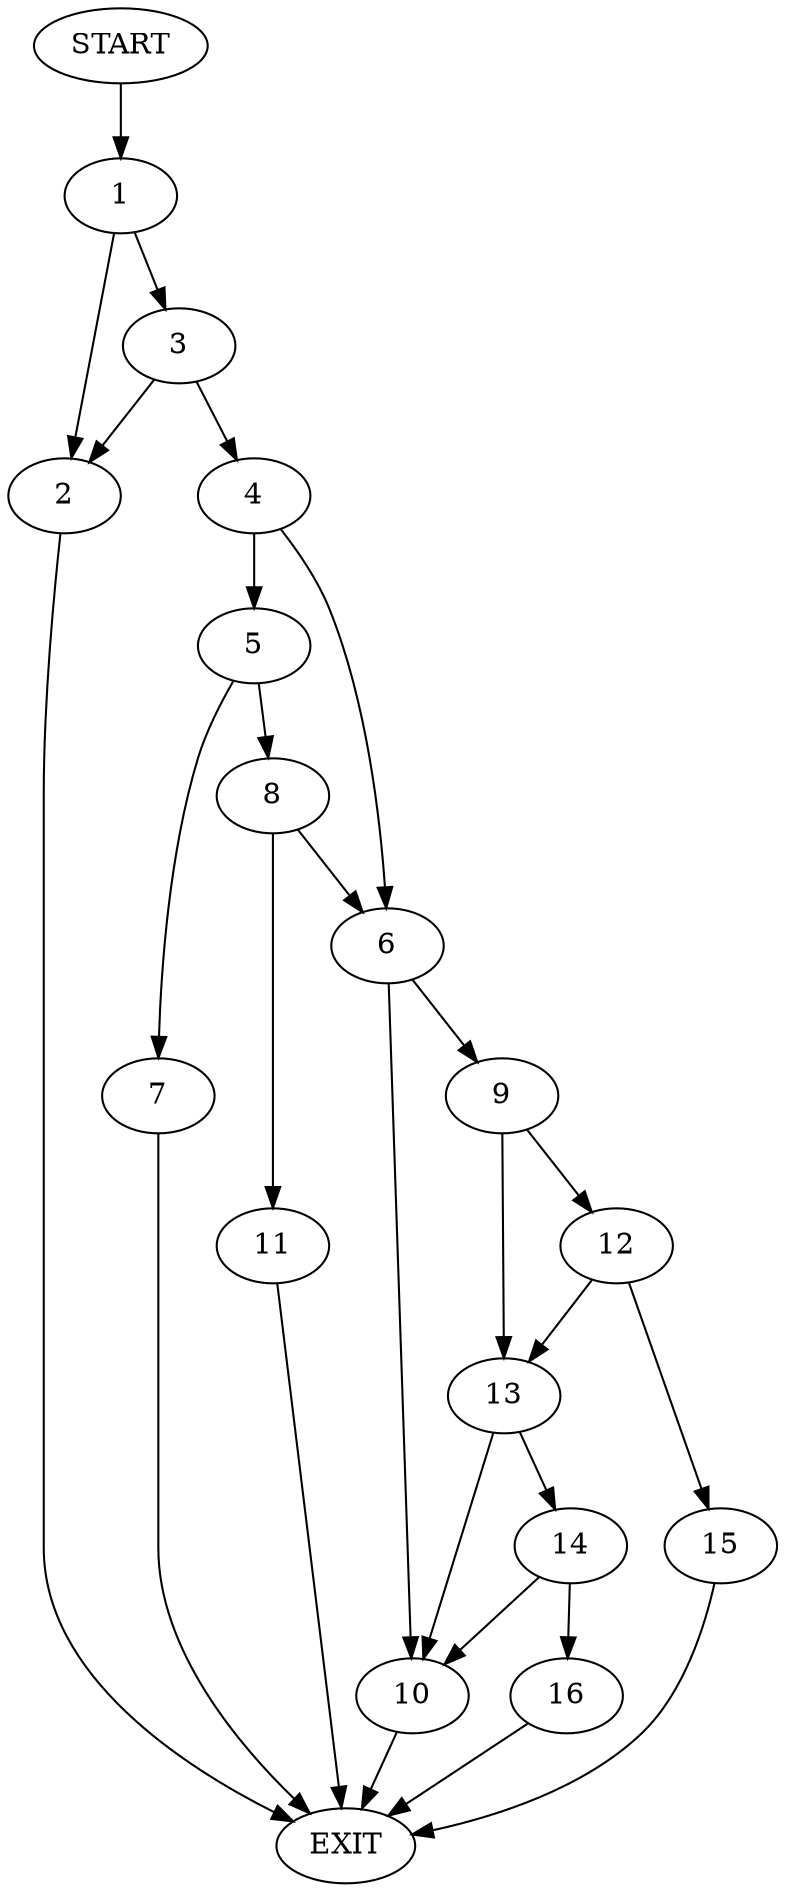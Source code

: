 digraph {
0 [label="START"]
17 [label="EXIT"]
0 -> 1
1 -> 2
1 -> 3
3 -> 2
3 -> 4
2 -> 17
4 -> 5
4 -> 6
5 -> 7
5 -> 8
6 -> 9
6 -> 10
8 -> 6
8 -> 11
7 -> 17
11 -> 17
10 -> 17
9 -> 12
9 -> 13
13 -> 14
13 -> 10
12 -> 15
12 -> 13
15 -> 17
14 -> 10
14 -> 16
16 -> 17
}
